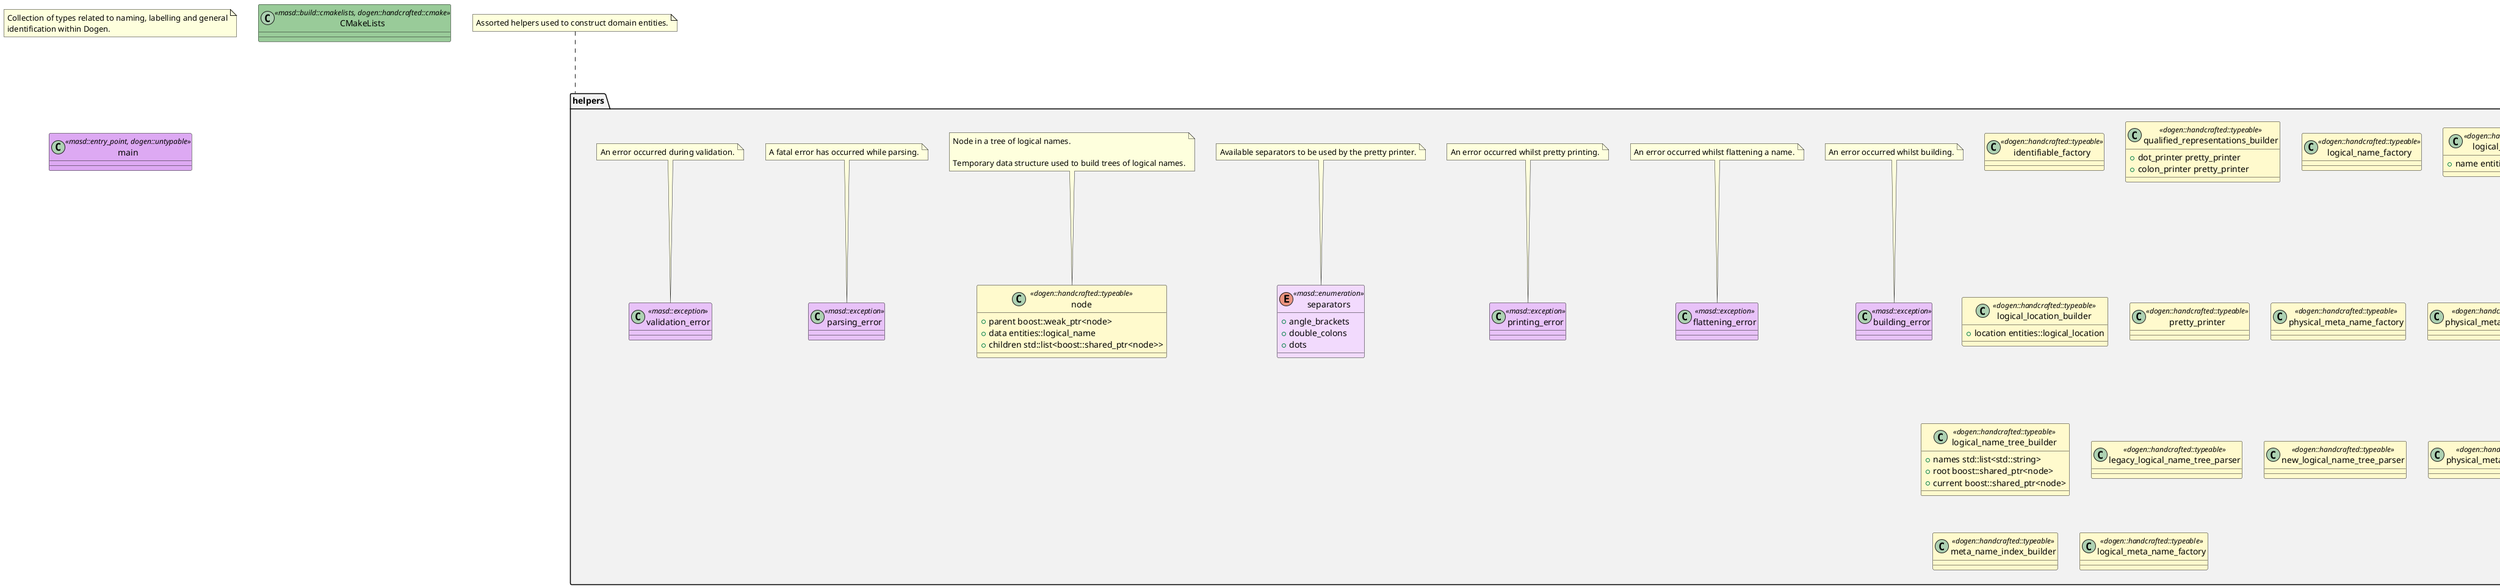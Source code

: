 @startuml
set namespaceSeparator ::
note as N1
Collection of types related to naming, labelling and general
identification within Dogen.
end note

namespace entities #F2F2F2 {
        class name <<Nameable>> #F7E5FF {
                +{field} qualified std::string
        }

note top of  name
General name for modeling elements which do not need any specialisation.
end note

        class codec_provenance #F7E5FF {
                +{field} model_id model_id
                +{field} model_type model_type
                +{field} model_sha1_hash sha1_hash
                +{field} codec_id codec_id
                +{field} location codec_location
        }

note top of  codec_provenance
Source of a model element in the codec dimension.
end note

        enum model_type <<masd::enumeration>> #F2DAFD {
                +{field} target
                +{field} pdm_reference
                +{field} non_pdm_reference
                +{field} not_yet_determined
        }

note top of  model_type
Types of models with regards to the current generation taking place.
end note

        class sha1_hash <<masd::primitive>> #EDCEFB {
        }

note top of  sha1_hash
Stores a SHA1 hash.
end note

        class codec_id <<masd::primitive>> #EDCEFB {
        }

note top of  codec_id
ID of the elment as sourced from the codec model, if any.
end note

        class logical_id <<masd::primitive, dogen::hashable>> #EDCEFB {
        }

note top of  logical_id
ID of the elment in the logical dimension.
end note

        class physical_meta_id <<masd::primitive, dogen::hashable>> #EDCEFB {
        }

note top of  physical_meta_id
ID of the meta-element in the physical dimension.
end note

        class codec_location #F7E5FF {
                +{field} line long
                +{field} column long
        }

note top of  codec_location
Location of a modeling element in the codec dimension.
end note

        class logical_provenance #F7E5FF {
                +{field} codec codec_provenance
                +{field} logical_name logical_name
                +{field} logical_meta_name logical_meta_name
        }

note top of  logical_provenance
Source of a model element in the logical dimension.
end note

        class logical_meta_id <<masd::primitive, dogen::hashable>> #EDCEFB {
        }

note top of  logical_meta_id
ID for a logical meta-element.
end note

        class label #F7E5FF {
                +{field} key std::string
                +{field} value std::string
        }

note top of  label
A label is a key-value pair that can be used by the processing engine in a flexible way.
end note

        class tagged_value #F7E5FF {
                +{field} tag std::string
                +{field} value std::string
        }

note top of  tagged_value
Represents a tagged value in a similar spirit to UMLs.
end note

        class logical_name <<Nameable, QualifiedRepresentations, dogen::hashable>> #F7E5FF {
                +{field} id logical_id
                +{field} location logical_location
                +{field} is_container bool
        }

note top of  logical_name
Name of an element in logical space.

A name represents a point or a region in logical space, and this point or region can
only be used by one element. Names can be uniquely identified by their qualified ID.

Name has the following properties: a) two different points or regions in logical
space cannot have the same name and b) the same point in logical space can only
have one and only one name.

Names are required in addition to just using the qualfied ID representation
because we use them to infer all sorts of properties for an element (namespaces,
naming files, etc).
end note

        class logical_location <<dogen::hashable>> #F7E5FF {
                +{field} external_modules std::list<std::string>
                +{field} model_modules std::list<std::string>
                +{field} internal_modules std::list<std::string>
                +{field} element std::string
        }

note top of  logical_location
Identifies a hierarchy of containment within the logical space.
end note

        class qualified_representations <<dogen::hashable>> #F7E5FF {
                +{field} dot std::string
                +{field} colon std::string
                +{field} identifiable std::string
        }

note top of  qualified_representations
All available qualified representations of a name.
end note

        class physical_meta_location #F7E5FF {
                +{field} meta_model std::string
                +{field} backend std::string
                +{field} part std::string
                +{field} facet std::string
                +{field} archetype std::string
        }

note top of  physical_meta_location
Location of an entity or set of entities in the physical meta-model.

These must be populated in order, e.g. in order to have a backend we must have a
meta-model; in order to have a facet we must have a backend and in order to have a
formatter we must have a facet. We may not have any.
end note

        class physical_meta_name <<Nameable>> #F7E5FF {
                +{field} id physical_meta_id
                +{field} location physical_meta_location
        }

note top of  physical_meta_name
Name of an element in physical space.

A name represents a point or a region in physical space. It can only be used by one
physical element. Names can be uniquely identified by their qualified ID.

Name has the following properties: a) two different points or regionsin physical
space cannot have the same name and b) the same point or region in physical space
can only have one and only one name.
end note

        class logical_meta_name <<Nameable>> #F7E5FF {
                +{field} id logical_meta_id
        }

        enum technical_space <<masd::enumeration, dogen::convertible>> #F2DAFD {
                +{field} agnostic
                +{field} cpp
                +{field} csharp
                +{field} cmake
                +{field} xml
                +{field} odb
                +{field} sln
                +{field} mustache
        }

note top of  technical_space
Models need to declare upfront the technical space they will target.
end note

        class physical_name <<Nameable>> #F7E5FF {
                +{field} id physical_id
        }

note top of  physical_name
Name of a physical model element.
end note

        class Nameable <<masd::object_template>> #E3B6F6 {
                +{field} simple std::string
        }

note top of  Nameable
Ability to have a name.
end note

        class logical_meta_physical_id <<dogen::hashable>> #F7E5FF {
                +{field} logical_id logical_id
                +{field} physical_meta_id physical_meta_id
        }

note top of  logical_meta_physical_id
ID in the logical-physical space.
end note

        class physical_id <<masd::primitive>> #EDCEFB {
        }

note top of  physical_id
ID for a physical element.
end note

        class model_id <<masd::primitive>> #EDCEFB {
        }

note top of  model_id
ID for a model.
end note

        class stereotype <<masd::primitive>> #EDCEFB {
        }

note top of  stereotype
Stereotype.
end note

        class logical_name_tree <<QualifiedRepresentations>> #F7E5FF {
                +{field} current logical_name
                +{field} children std::list<logical_name_tree>
                +{field} are_children_opaque bool
                +{field} is_circular_dependency bool
                +{field} is_current_simple_type bool
                +{field} is_floating_point bool
        }

note top of  logical_name_tree
Adds support for name composition as a tree-like structure.

A logical name tree has the responsibility of representing an instantiation of a
generic type with all of its type parameters, which themselves can also be generic
types and so on. It may also represent the simpler case of a non-generic type, in
which case only the parent name is populated and there are no children.
end note

        class QualifiedRepresentations <<masd::object_template>> #E3B6F6 {
                +{field} qualified qualified_representations
        }

note top of  QualifiedRepresentations
Name with multiple qualified representations.
end note

        class archetype_name_set #F7E5FF {
                +{field} logical_meta_id logical_meta_id
                +{field} meta_names std::list<physical_meta_name>
                +{field} canonical_locations std::unordered_map<physical_meta_id, physical_meta_id>
                +{field} archetype_for_label std::unordered_map<physical_meta_id, physical_meta_id>
        }

        class physical_meta_name_indices #F7E5FF {
                +{field} all std::list<physical_meta_name>
                +{field} facet_names_by_backend_name std::unordered_map<physical_meta_id, std::unordered_set<physical_meta_id>>
                +{field} archetype_names_by_logical_meta_name std::unordered_map<logical_meta_id, archetype_name_set>
                +{field} archetype_names_by_backend_by_facet std::unordered_map<physical_meta_id, std::unordered_map<physical_meta_id, std::list<physical_meta_id>>>
                +{field} technical_space_for_archetype std::unordered_map<physical_meta_id, technical_space>
        }

note top of  physical_meta_name_indices
Containing physical meta-names, indexed as required by use cases.
end note

        enum technical_space_version <<masd::enumeration>> #F2DAFD {
                +{field} cpp_98
                +{field} cpp_11
                +{field} cpp_14
                +{field} cpp_17
        }

note top of  technical_space_version
Version of the technical space to use.
end note

}

note top of  entities
Stores all of the entities related to identification
of Dogen elements.
end note

namespace helpers #F2F2F2 {
        class identifiable_factory <<dogen::handcrafted::typeable>> #FFFACD {
        }

        class building_error <<masd::exception>> #E8C2F8 {
        }

note top of  building_error
An error occurred whilst building.
end note

        class qualified_representations_builder <<dogen::handcrafted::typeable>> #FFFACD {
                +{field} dot_printer pretty_printer
                +{field} colon_printer pretty_printer
        }

        class logical_name_factory <<dogen::handcrafted::typeable>> #FFFACD {
        }

        class logical_name_builder <<dogen::handcrafted::typeable>> #FFFACD {
                +{field} name entities::logical_name
        }

        class logical_name_flattener <<dogen::handcrafted::typeable>> #FFFACD {
        }

        class logical_location_builder <<dogen::handcrafted::typeable>> #FFFACD {
                +{field} location entities::logical_location
        }

        class flattening_error <<masd::exception>> #E8C2F8 {
        }

note top of  flattening_error
An error occurred whilst flattening a name.
end note

        class printing_error <<masd::exception>> #E8C2F8 {
        }

note top of  printing_error
An error occurred whilst pretty printing.
end note

        class pretty_printer <<dogen::handcrafted::typeable>> #FFFACD {
        }

        enum separators <<masd::enumeration>> #F2DAFD {
                +{field} angle_brackets
                +{field} double_colons
                +{field} dots
        }

note top of  separators
Available separators to be used by the pretty printer.
end note

        class physical_meta_name_factory <<dogen::handcrafted::typeable>> #FFFACD {
        }

        class physical_meta_name_builder <<dogen::handcrafted::typeable>> #FFFACD {
        }

        class physical_meta_id_builder <<dogen::handcrafted::typeable>> #FFFACD {
        }

        class logical_name_tree_builder <<dogen::handcrafted::typeable>> #FFFACD {
                +{field} names std::list<std::string>
                +{field} root boost::shared_ptr<node>
                +{field} current boost::shared_ptr<node>
        }

        class legacy_logical_name_tree_parser <<dogen::handcrafted::typeable>> #FFFACD {
        }

        class node <<dogen::handcrafted::typeable>> #FFFACD {
                +{field} parent boost::weak_ptr<node>
                +{field} data entities::logical_name
                +{field} children std::list<boost::shared_ptr<node>>
        }

note top of  node
Node in a tree of logical names.

Temporary data structure used to build trees of logical names.
end note

        class new_logical_name_tree_parser <<dogen::handcrafted::typeable>> #FFFACD {
        }

        class parsing_error <<masd::exception>> #E8C2F8 {
        }

note top of  parsing_error
A fatal error has occurred while parsing.
end note

        class physical_meta_name_validator <<dogen::handcrafted::typeable>> #FFFACD {
        }

        class validation_error <<masd::exception>> #E8C2F8 {
        }

note top of  validation_error
An error occurred during validation.
end note

        class physical_id_factory <<dogen::handcrafted::typeable>> #FFFACD {
        }

        class meta_name_index_builder <<dogen::handcrafted::typeable>> #FFFACD {
        }

        class logical_meta_name_factory <<dogen::handcrafted::typeable>> #FFFACD {
        }

}

note top of  helpers
Assorted helpers used to construct domain entities.
end note

class CMakeLists <<masd::build::cmakelists, dogen::handcrafted::cmake>> #99CB99 {
}

class main <<masd::entry_point, dogen::untypable>> #DDA9F3 {
}

@enduml
